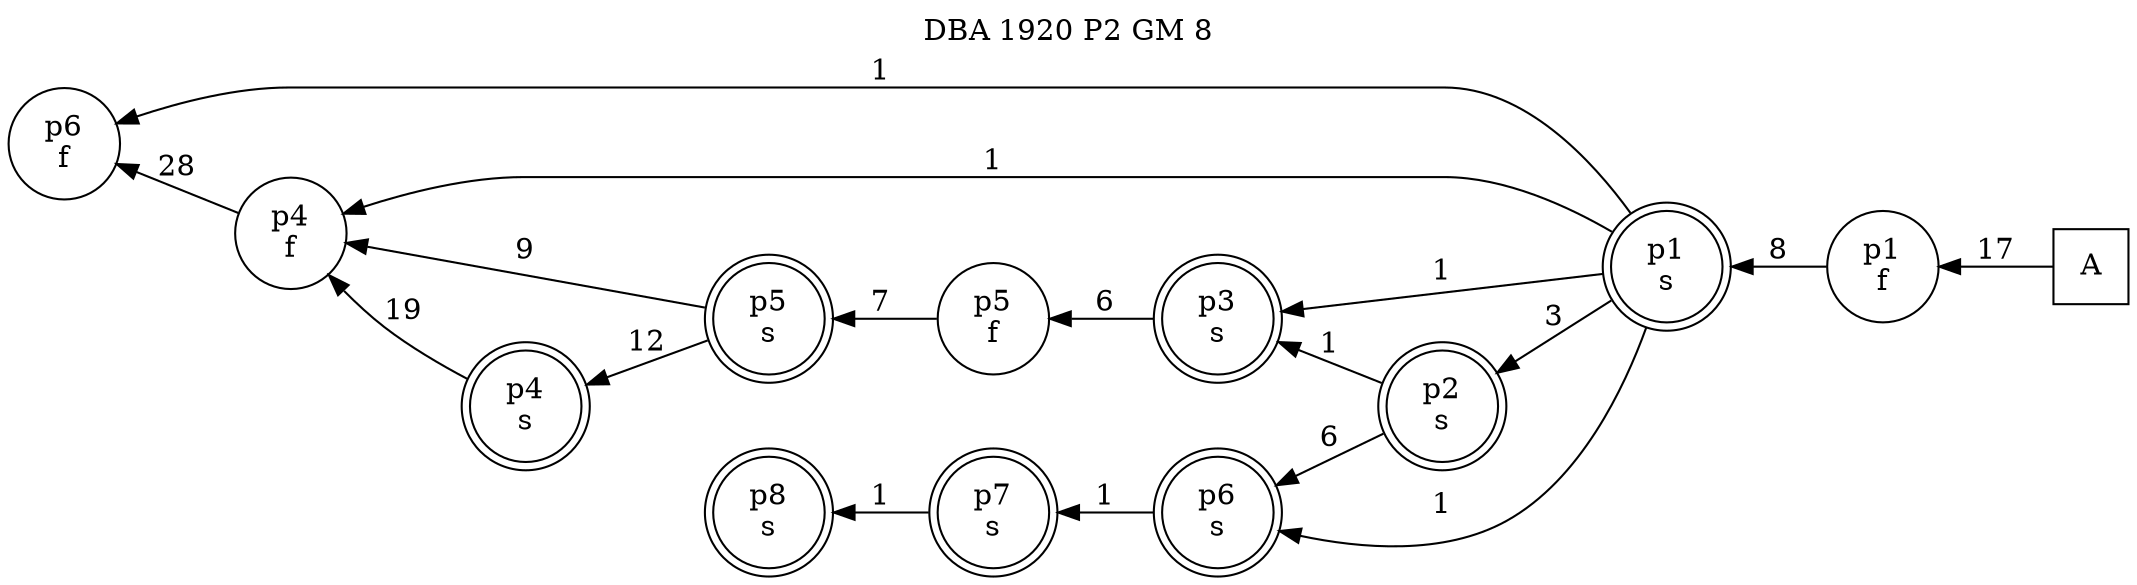 digraph DBA_1920_P2_GM_8_GOOD {
labelloc="tl"
label= " DBA 1920 P2 GM 8 "
rankdir="RL";
"A" [shape="square" label="A"]
"p1_f" [shape="circle" label="p1
f"]
"p1_s" [shape="doublecircle" label="p1
s"]
"p2_s" [shape="doublecircle" label="p2
s"]
"p3_s" [shape="doublecircle" label="p3
s"]
"p5_f" [shape="circle" label="p5
f"]
"p5_s" [shape="doublecircle" label="p5
s"]
"p4_s" [shape="doublecircle" label="p4
s"]
"p4_f" [shape="circle" label="p4
f"]
"p6_f" [shape="circle" label="p6
f"]
"p6_s" [shape="doublecircle" label="p6
s"]
"p7_s" [shape="doublecircle" label="p7
s"]
"p8_s" [shape="doublecircle" label="p8
s"]
"A" -> "p1_f" [ label=17]
"p1_f" -> "p1_s" [ label=8]
"p1_s" -> "p2_s" [ label=3]
"p1_s" -> "p3_s" [ label=1]
"p1_s" -> "p4_f" [ label=1]
"p1_s" -> "p6_f" [ label=1]
"p1_s" -> "p6_s" [ label=1]
"p2_s" -> "p3_s" [ label=1]
"p2_s" -> "p6_s" [ label=6]
"p3_s" -> "p5_f" [ label=6]
"p5_f" -> "p5_s" [ label=7]
"p5_s" -> "p4_s" [ label=12]
"p5_s" -> "p4_f" [ label=9]
"p4_s" -> "p4_f" [ label=19]
"p4_f" -> "p6_f" [ label=28]
"p6_s" -> "p7_s" [ label=1]
"p7_s" -> "p8_s" [ label=1]
}
